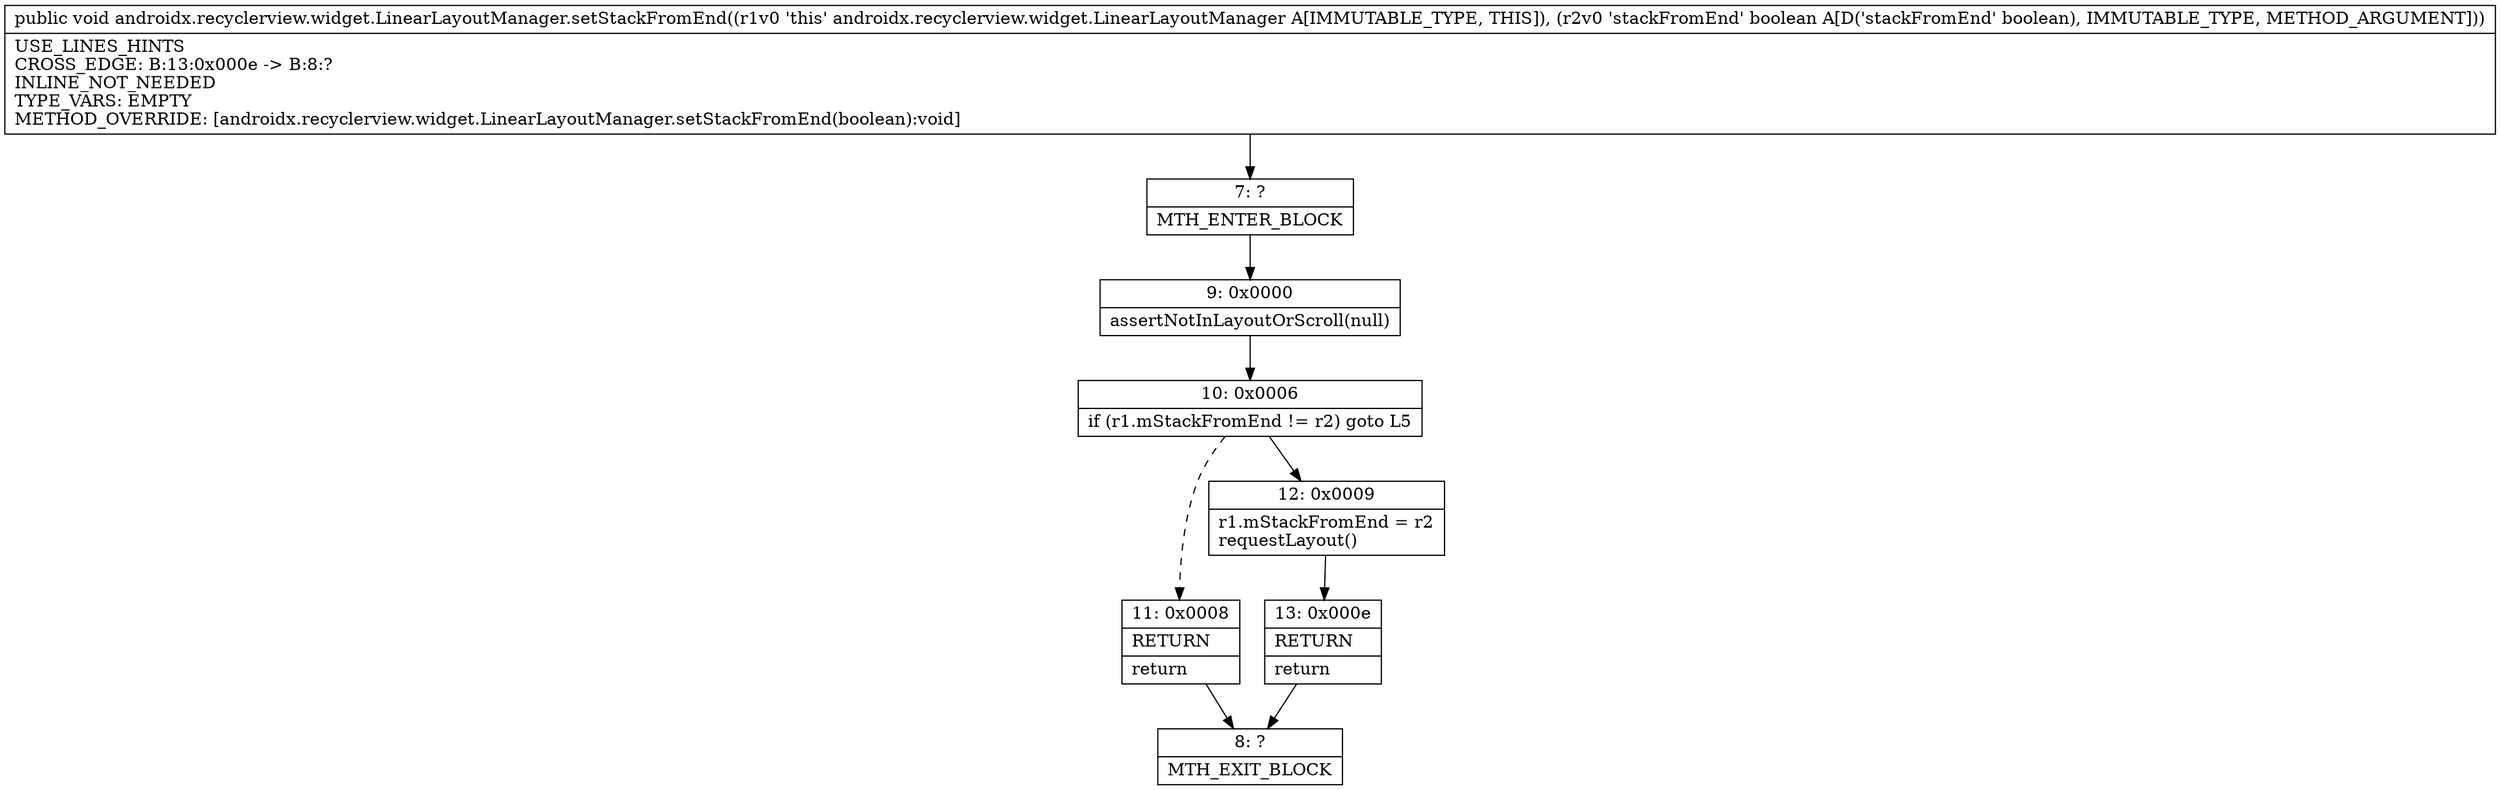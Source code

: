 digraph "CFG forandroidx.recyclerview.widget.LinearLayoutManager.setStackFromEnd(Z)V" {
Node_7 [shape=record,label="{7\:\ ?|MTH_ENTER_BLOCK\l}"];
Node_9 [shape=record,label="{9\:\ 0x0000|assertNotInLayoutOrScroll(null)\l}"];
Node_10 [shape=record,label="{10\:\ 0x0006|if (r1.mStackFromEnd != r2) goto L5\l}"];
Node_11 [shape=record,label="{11\:\ 0x0008|RETURN\l|return\l}"];
Node_8 [shape=record,label="{8\:\ ?|MTH_EXIT_BLOCK\l}"];
Node_12 [shape=record,label="{12\:\ 0x0009|r1.mStackFromEnd = r2\lrequestLayout()\l}"];
Node_13 [shape=record,label="{13\:\ 0x000e|RETURN\l|return\l}"];
MethodNode[shape=record,label="{public void androidx.recyclerview.widget.LinearLayoutManager.setStackFromEnd((r1v0 'this' androidx.recyclerview.widget.LinearLayoutManager A[IMMUTABLE_TYPE, THIS]), (r2v0 'stackFromEnd' boolean A[D('stackFromEnd' boolean), IMMUTABLE_TYPE, METHOD_ARGUMENT]))  | USE_LINES_HINTS\lCROSS_EDGE: B:13:0x000e \-\> B:8:?\lINLINE_NOT_NEEDED\lTYPE_VARS: EMPTY\lMETHOD_OVERRIDE: [androidx.recyclerview.widget.LinearLayoutManager.setStackFromEnd(boolean):void]\l}"];
MethodNode -> Node_7;Node_7 -> Node_9;
Node_9 -> Node_10;
Node_10 -> Node_11[style=dashed];
Node_10 -> Node_12;
Node_11 -> Node_8;
Node_12 -> Node_13;
Node_13 -> Node_8;
}


